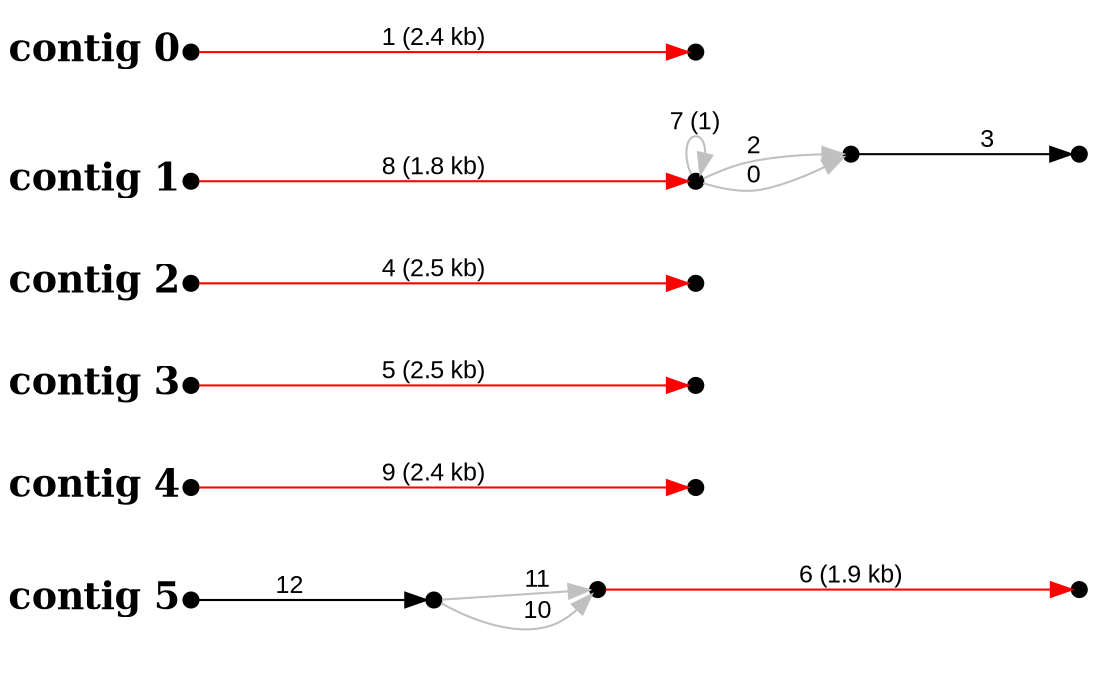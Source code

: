 digraph G {

node [width=0.1,height=0.1,fontsize=10,shape=point];
edge [fontsize=12,penwidth=1,arrowsize=1,fontname=Arial];
margin=1.0;
rankdir=LR;
labeljust=l;
margin=0;

subgraph cluster5 {
color=white;
11 -> 10 [minlen=4,color=red,label="6 (1.9 kb)"];
12 -> 15 [minlen=2,color=black,label="12",taillabel="contig 5",labelangle=180,weight=10000,labeldistance=5,labelfontsize=18,labelfontname="Times-Bold"];
15 -> 11 [minlen=1,color=gray,label="10"];
15 -> 11 [minlen=1,color=gray,label="11"];
}

subgraph cluster4 {
color=white;
8 -> 9 [minlen=4,color=red,label="9 (2.4 kb)",taillabel="contig 4",labelangle=180,weight=10000,labeldistance=5,labelfontsize=18,labelfontname="Times-Bold"];
}

subgraph cluster3 {
color=white;
7 -> 6 [minlen=4,color=red,label="5 (2.5 kb)",taillabel="contig 3",labelangle=180,weight=10000,labeldistance=5,labelfontsize=18,labelfontname="Times-Bold"];
}

subgraph cluster2 {
color=white;
4 -> 5 [minlen=4,color=red,label="4 (2.5 kb)",taillabel="contig 2",labelangle=180,weight=10000,labeldistance=5,labelfontsize=18,labelfontname="Times-Bold"];
}

subgraph cluster1 {
color=white;
2 -> 3 [minlen=2,color=black,label="3"];
13 -> 14 [minlen=4,color=red,label="8 (1.8 kb)",taillabel="contig 1",labelangle=180,weight=10000,labeldistance=5,labelfontsize=18,labelfontname="Times-Bold"];
14 -> 2 [minlen=1,color=gray,label="0"];
14 -> 2 [minlen=1,color=gray,label="2"];
14 -> 14 [minlen=1,color=gray,label="7 (1)"];
}

subgraph cluster0 {
color=white;
0 -> 1 [minlen=4,color=red,label="1 (2.4 kb)",taillabel="contig 0",labelangle=180,weight=10000,labeldistance=5,labelfontsize=18,labelfontname="Times-Bold"];
}

}
#done

